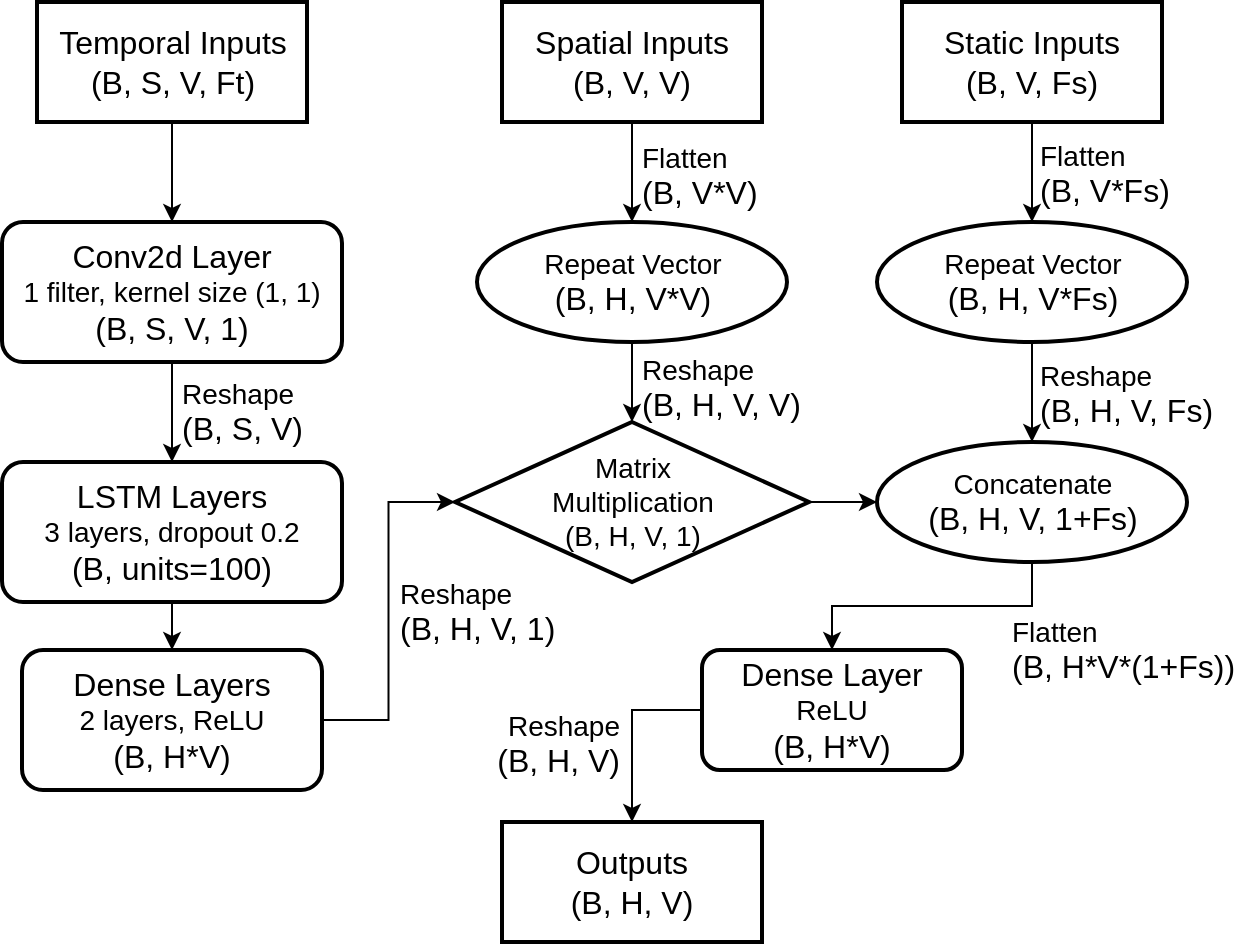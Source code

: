 <mxfile version="24.2.7" type="github">
  <diagram name="第 1 页" id="IR1yq7qya-Rb1jxSup0e">
    <mxGraphModel dx="985" dy="589" grid="1" gridSize="10" guides="1" tooltips="1" connect="1" arrows="1" fold="1" page="1" pageScale="1" pageWidth="1169" pageHeight="827" background="#FFFFFF" math="0" shadow="0">
      <root>
        <mxCell id="0" />
        <mxCell id="1" parent="0" />
        <mxCell id="V0Xll18p6qduPY6Gyocl-20" style="edgeStyle=orthogonalEdgeStyle;rounded=0;orthogonalLoop=1;jettySize=auto;html=1;entryX=0.5;entryY=0;entryDx=0;entryDy=0;" edge="1" parent="1" source="V0Xll18p6qduPY6Gyocl-3" target="V0Xll18p6qduPY6Gyocl-18">
          <mxGeometry relative="1" as="geometry" />
        </mxCell>
        <mxCell id="V0Xll18p6qduPY6Gyocl-3" value="&lt;div&gt;&lt;font size=&quot;3&quot;&gt;Spatial Inputs&lt;/font&gt;&lt;/div&gt;&lt;div&gt;&lt;font size=&quot;3&quot;&gt;(B, V, V)&lt;br&gt;&lt;/font&gt;&lt;/div&gt;" style="whiteSpace=wrap;html=1;strokeWidth=2;" vertex="1" parent="1">
          <mxGeometry x="430" y="90" width="130" height="60" as="geometry" />
        </mxCell>
        <mxCell id="V0Xll18p6qduPY6Gyocl-21" style="edgeStyle=orthogonalEdgeStyle;rounded=0;orthogonalLoop=1;jettySize=auto;html=1;entryX=0.5;entryY=0;entryDx=0;entryDy=0;" edge="1" parent="1" source="V0Xll18p6qduPY6Gyocl-4" target="V0Xll18p6qduPY6Gyocl-19">
          <mxGeometry relative="1" as="geometry" />
        </mxCell>
        <mxCell id="V0Xll18p6qduPY6Gyocl-4" value="&lt;div&gt;&lt;font size=&quot;3&quot;&gt;Static Inputs&lt;/font&gt;&lt;/div&gt;&lt;div&gt;&lt;font size=&quot;3&quot;&gt;(B, V, Fs)&lt;br&gt;&lt;/font&gt;&lt;/div&gt;" style="whiteSpace=wrap;html=1;strokeWidth=2;" vertex="1" parent="1">
          <mxGeometry x="630" y="90" width="130" height="60" as="geometry" />
        </mxCell>
        <mxCell id="V0Xll18p6qduPY6Gyocl-14" style="edgeStyle=orthogonalEdgeStyle;rounded=0;orthogonalLoop=1;jettySize=auto;html=1;entryX=0.5;entryY=0;entryDx=0;entryDy=0;" edge="1" parent="1" source="V0Xll18p6qduPY6Gyocl-6" target="V0Xll18p6qduPY6Gyocl-13">
          <mxGeometry relative="1" as="geometry" />
        </mxCell>
        <mxCell id="V0Xll18p6qduPY6Gyocl-6" value="&lt;div&gt;&lt;font size=&quot;3&quot;&gt;Conv2d Layer&lt;br&gt;&lt;/font&gt;&lt;/div&gt;&lt;div style=&quot;font-size: 14px;&quot;&gt;&lt;font style=&quot;font-size: 14px;&quot;&gt;1 filter, kernel size (1, 1)&lt;br&gt;&lt;/font&gt;&lt;/div&gt;&lt;div&gt;&lt;font size=&quot;3&quot;&gt;(B, S, V, 1)&lt;br&gt;&lt;/font&gt;&lt;/div&gt;" style="rounded=1;whiteSpace=wrap;html=1;strokeWidth=2;" vertex="1" parent="1">
          <mxGeometry x="180" y="200" width="170" height="70" as="geometry" />
        </mxCell>
        <mxCell id="V0Xll18p6qduPY6Gyocl-25" style="edgeStyle=orthogonalEdgeStyle;rounded=0;orthogonalLoop=1;jettySize=auto;html=1;entryX=0;entryY=0.5;entryDx=0;entryDy=0;" edge="1" parent="1" source="V0Xll18p6qduPY6Gyocl-9" target="V0Xll18p6qduPY6Gyocl-22">
          <mxGeometry relative="1" as="geometry" />
        </mxCell>
        <mxCell id="V0Xll18p6qduPY6Gyocl-9" value="&lt;div&gt;&lt;font size=&quot;3&quot;&gt;Dense Layers&lt;/font&gt;&lt;/div&gt;&lt;div style=&quot;font-size: 14px;&quot;&gt;&lt;font style=&quot;font-size: 14px;&quot;&gt;2 layers, ReLU&lt;br&gt;&lt;/font&gt;&lt;/div&gt;&lt;div&gt;&lt;font size=&quot;3&quot;&gt;(B, H*V)&lt;br&gt;&lt;/font&gt;&lt;/div&gt;" style="rounded=1;whiteSpace=wrap;html=1;strokeWidth=2;" vertex="1" parent="1">
          <mxGeometry x="190" y="414" width="150" height="70" as="geometry" />
        </mxCell>
        <mxCell id="V0Xll18p6qduPY6Gyocl-12" value="&lt;div align=&quot;left&quot;&gt;&lt;font style=&quot;font-size: 14px;&quot;&gt;Reshape&lt;font&gt;&lt;font&gt;&lt;br&gt;&lt;/font&gt;&lt;/font&gt;&lt;/font&gt;&lt;/div&gt;&lt;div align=&quot;left&quot;&gt;&lt;font size=&quot;3&quot;&gt;(B, S, V)&lt;br&gt;&lt;/font&gt;&lt;/div&gt;" style="text;html=1;align=left;verticalAlign=middle;whiteSpace=wrap;rounded=0;" vertex="1" parent="1">
          <mxGeometry x="268" y="270" width="70" height="50" as="geometry" />
        </mxCell>
        <mxCell id="V0Xll18p6qduPY6Gyocl-15" style="edgeStyle=orthogonalEdgeStyle;rounded=0;orthogonalLoop=1;jettySize=auto;html=1;entryX=0.5;entryY=0;entryDx=0;entryDy=0;" edge="1" parent="1" source="V0Xll18p6qduPY6Gyocl-13" target="V0Xll18p6qduPY6Gyocl-9">
          <mxGeometry relative="1" as="geometry" />
        </mxCell>
        <mxCell id="V0Xll18p6qduPY6Gyocl-13" value="&lt;div&gt;&lt;font size=&quot;3&quot;&gt;LSTM Layers&lt;/font&gt;&lt;/div&gt;&lt;div style=&quot;font-size: 14px;&quot;&gt;&lt;font style=&quot;font-size: 14px;&quot;&gt;3 layers, dropout 0.2&lt;br&gt;&lt;/font&gt;&lt;/div&gt;&lt;div&gt;&lt;font size=&quot;3&quot;&gt;(B, units=100)&lt;br&gt;&lt;/font&gt;&lt;/div&gt;" style="rounded=1;whiteSpace=wrap;html=1;strokeWidth=2;" vertex="1" parent="1">
          <mxGeometry x="180" y="320" width="170" height="70" as="geometry" />
        </mxCell>
        <mxCell id="V0Xll18p6qduPY6Gyocl-26" style="edgeStyle=orthogonalEdgeStyle;rounded=0;orthogonalLoop=1;jettySize=auto;html=1;entryX=0.5;entryY=0;entryDx=0;entryDy=0;" edge="1" parent="1" source="V0Xll18p6qduPY6Gyocl-18" target="V0Xll18p6qduPY6Gyocl-22">
          <mxGeometry relative="1" as="geometry" />
        </mxCell>
        <mxCell id="V0Xll18p6qduPY6Gyocl-18" value="&lt;div&gt;&lt;font style=&quot;font-size: 14px;&quot;&gt;Repeat Vector&lt;/font&gt;&lt;/div&gt;&lt;div&gt;&lt;font size=&quot;3&quot;&gt;(B, H, V*V)&lt;/font&gt;&lt;br&gt;&lt;/div&gt;" style="ellipse;whiteSpace=wrap;html=1;strokeWidth=2;" vertex="1" parent="1">
          <mxGeometry x="417.5" y="200" width="155" height="60" as="geometry" />
        </mxCell>
        <mxCell id="V0Xll18p6qduPY6Gyocl-33" style="edgeStyle=orthogonalEdgeStyle;rounded=0;orthogonalLoop=1;jettySize=auto;html=1;entryX=0.5;entryY=0;entryDx=0;entryDy=0;" edge="1" parent="1" source="V0Xll18p6qduPY6Gyocl-19" target="V0Xll18p6qduPY6Gyocl-31">
          <mxGeometry relative="1" as="geometry" />
        </mxCell>
        <mxCell id="V0Xll18p6qduPY6Gyocl-19" value="&lt;div&gt;&lt;font style=&quot;font-size: 14px;&quot;&gt;Repeat Vector&lt;/font&gt;&lt;/div&gt;&lt;div&gt;&lt;font size=&quot;3&quot;&gt;(B, H, V*Fs)&lt;/font&gt;&lt;br&gt;&lt;/div&gt;" style="ellipse;whiteSpace=wrap;html=1;strokeWidth=2;" vertex="1" parent="1">
          <mxGeometry x="617.5" y="200" width="155" height="60" as="geometry" />
        </mxCell>
        <mxCell id="V0Xll18p6qduPY6Gyocl-32" style="edgeStyle=orthogonalEdgeStyle;rounded=0;orthogonalLoop=1;jettySize=auto;html=1;entryX=0;entryY=0.5;entryDx=0;entryDy=0;" edge="1" parent="1" source="V0Xll18p6qduPY6Gyocl-22" target="V0Xll18p6qduPY6Gyocl-31">
          <mxGeometry relative="1" as="geometry" />
        </mxCell>
        <mxCell id="V0Xll18p6qduPY6Gyocl-22" value="&lt;div&gt;&lt;font style=&quot;font-size: 14px;&quot;&gt;Matrix&lt;/font&gt;&lt;/div&gt;&lt;div&gt;&lt;font style=&quot;font-size: 14px;&quot;&gt;Multiplication&lt;/font&gt;&lt;/div&gt;&lt;div&gt;&lt;font style=&quot;font-size: 14px;&quot;&gt;(B, H, V, 1)&lt;br&gt;&lt;/font&gt;&lt;/div&gt;" style="rhombus;whiteSpace=wrap;html=1;strokeWidth=2;" vertex="1" parent="1">
          <mxGeometry x="406.5" y="300" width="177" height="80" as="geometry" />
        </mxCell>
        <mxCell id="V0Xll18p6qduPY6Gyocl-27" value="&lt;div align=&quot;left&quot;&gt;&lt;font style=&quot;font-size: 14px;&quot;&gt;Reshape&lt;font&gt;&lt;font&gt;&lt;br&gt;&lt;/font&gt;&lt;/font&gt;&lt;/font&gt;&lt;/div&gt;&lt;div align=&quot;left&quot;&gt;&lt;font size=&quot;3&quot;&gt;(B, H, V, 1)&lt;br&gt;&lt;/font&gt;&lt;/div&gt;" style="text;html=1;align=left;verticalAlign=middle;whiteSpace=wrap;rounded=0;" vertex="1" parent="1">
          <mxGeometry x="377" y="370" width="80" height="50" as="geometry" />
        </mxCell>
        <mxCell id="V0Xll18p6qduPY6Gyocl-28" value="&lt;div align=&quot;left&quot;&gt;&lt;font style=&quot;font-size: 14px;&quot;&gt;Flatten&lt;font&gt;&lt;font&gt;&lt;br&gt;&lt;/font&gt;&lt;/font&gt;&lt;/font&gt;&lt;/div&gt;&lt;div align=&quot;left&quot;&gt;&lt;font size=&quot;3&quot;&gt;(B, V*V)&lt;br&gt;&lt;/font&gt;&lt;/div&gt;" style="text;html=1;align=left;verticalAlign=middle;whiteSpace=wrap;rounded=0;" vertex="1" parent="1">
          <mxGeometry x="497.5" y="152" width="70" height="50" as="geometry" />
        </mxCell>
        <mxCell id="V0Xll18p6qduPY6Gyocl-29" value="&lt;div align=&quot;left&quot;&gt;&lt;font style=&quot;font-size: 14px;&quot;&gt;Reshape&lt;font&gt;&lt;font&gt;&lt;br&gt;&lt;/font&gt;&lt;/font&gt;&lt;/font&gt;&lt;/div&gt;&lt;div align=&quot;left&quot;&gt;&lt;font size=&quot;3&quot;&gt;(B, H, V, V)&lt;br&gt;&lt;/font&gt;&lt;/div&gt;" style="text;html=1;align=left;verticalAlign=middle;whiteSpace=wrap;rounded=0;" vertex="1" parent="1">
          <mxGeometry x="497.5" y="258" width="82.5" height="50" as="geometry" />
        </mxCell>
        <mxCell id="V0Xll18p6qduPY6Gyocl-30" value="&lt;div align=&quot;left&quot;&gt;&lt;font style=&quot;font-size: 14px;&quot;&gt;Flatten&lt;font&gt;&lt;font&gt;&lt;br&gt;&lt;/font&gt;&lt;/font&gt;&lt;/font&gt;&lt;/div&gt;&lt;div align=&quot;left&quot;&gt;&lt;font size=&quot;3&quot;&gt;(B, V*Fs)&lt;br&gt;&lt;/font&gt;&lt;/div&gt;" style="text;html=1;align=left;verticalAlign=middle;whiteSpace=wrap;rounded=0;" vertex="1" parent="1">
          <mxGeometry x="697" y="151" width="70" height="50" as="geometry" />
        </mxCell>
        <mxCell id="V0Xll18p6qduPY6Gyocl-36" style="edgeStyle=orthogonalEdgeStyle;rounded=0;orthogonalLoop=1;jettySize=auto;html=1;entryX=0.5;entryY=0;entryDx=0;entryDy=0;" edge="1" parent="1" source="V0Xll18p6qduPY6Gyocl-31" target="V0Xll18p6qduPY6Gyocl-35">
          <mxGeometry relative="1" as="geometry" />
        </mxCell>
        <mxCell id="V0Xll18p6qduPY6Gyocl-31" value="&lt;div&gt;&lt;font style=&quot;font-size: 14px;&quot;&gt;Concatenate&lt;/font&gt;&lt;/div&gt;&lt;div&gt;&lt;font size=&quot;3&quot;&gt;(B, H, V, 1+Fs)&lt;/font&gt;&lt;br&gt;&lt;/div&gt;" style="ellipse;whiteSpace=wrap;html=1;strokeWidth=2;" vertex="1" parent="1">
          <mxGeometry x="617.5" y="310" width="155" height="60" as="geometry" />
        </mxCell>
        <mxCell id="V0Xll18p6qduPY6Gyocl-34" value="&lt;div align=&quot;left&quot;&gt;&lt;font style=&quot;font-size: 14px;&quot;&gt;Reshape&lt;font&gt;&lt;font&gt;&lt;br&gt;&lt;/font&gt;&lt;/font&gt;&lt;/font&gt;&lt;/div&gt;&lt;div align=&quot;left&quot;&gt;&lt;font size=&quot;3&quot;&gt;(B, H, V, Fs)&lt;br&gt;&lt;/font&gt;&lt;/div&gt;" style="text;html=1;align=left;verticalAlign=middle;whiteSpace=wrap;rounded=0;" vertex="1" parent="1">
          <mxGeometry x="697" y="261" width="94" height="50" as="geometry" />
        </mxCell>
        <mxCell id="V0Xll18p6qduPY6Gyocl-39" style="edgeStyle=orthogonalEdgeStyle;rounded=0;orthogonalLoop=1;jettySize=auto;html=1;entryX=0.5;entryY=0;entryDx=0;entryDy=0;exitX=0;exitY=0.5;exitDx=0;exitDy=0;" edge="1" parent="1" source="V0Xll18p6qduPY6Gyocl-35" target="V0Xll18p6qduPY6Gyocl-38">
          <mxGeometry relative="1" as="geometry" />
        </mxCell>
        <mxCell id="V0Xll18p6qduPY6Gyocl-35" value="&lt;div&gt;&lt;font size=&quot;3&quot;&gt;Dense Layer&lt;/font&gt;&lt;/div&gt;&lt;div style=&quot;font-size: 14px;&quot;&gt;&lt;font style=&quot;font-size: 14px;&quot;&gt;ReLU&lt;br&gt;&lt;/font&gt;&lt;/div&gt;&lt;div&gt;&lt;font size=&quot;3&quot;&gt;(B, H*V)&lt;br&gt;&lt;/font&gt;&lt;/div&gt;" style="rounded=1;whiteSpace=wrap;html=1;strokeWidth=2;" vertex="1" parent="1">
          <mxGeometry x="530" y="414" width="130" height="60" as="geometry" />
        </mxCell>
        <mxCell id="V0Xll18p6qduPY6Gyocl-37" value="&lt;div align=&quot;left&quot;&gt;&lt;font style=&quot;font-size: 14px;&quot;&gt;Flatten&lt;font&gt;&lt;font&gt;&lt;br&gt;&lt;/font&gt;&lt;/font&gt;&lt;/font&gt;&lt;/div&gt;&lt;div align=&quot;left&quot;&gt;&lt;font size=&quot;3&quot;&gt;(B, H*V*(1+Fs))&lt;br&gt;&lt;/font&gt;&lt;/div&gt;" style="text;html=1;align=left;verticalAlign=middle;whiteSpace=wrap;rounded=0;" vertex="1" parent="1">
          <mxGeometry x="682.5" y="389" width="123" height="50" as="geometry" />
        </mxCell>
        <mxCell id="V0Xll18p6qduPY6Gyocl-38" value="&lt;div&gt;&lt;font size=&quot;3&quot;&gt;Outputs&lt;/font&gt;&lt;/div&gt;&lt;div&gt;&lt;font size=&quot;3&quot;&gt;(B, H, V)&lt;br&gt;&lt;/font&gt;&lt;/div&gt;" style="whiteSpace=wrap;html=1;strokeWidth=2;" vertex="1" parent="1">
          <mxGeometry x="430" y="500" width="130" height="60" as="geometry" />
        </mxCell>
        <mxCell id="V0Xll18p6qduPY6Gyocl-40" value="&lt;div align=&quot;right&quot;&gt;&lt;font style=&quot;font-size: 14px;&quot;&gt;Reshape&lt;font&gt;&lt;font&gt;&lt;br&gt;&lt;/font&gt;&lt;/font&gt;&lt;/font&gt;&lt;/div&gt;&lt;div align=&quot;right&quot;&gt;&lt;font size=&quot;3&quot;&gt;(B, H, V)&lt;br&gt;&lt;/font&gt;&lt;/div&gt;" style="text;html=1;align=right;verticalAlign=middle;whiteSpace=wrap;rounded=0;" vertex="1" parent="1">
          <mxGeometry x="410.5" y="436" width="80" height="50" as="geometry" />
        </mxCell>
        <mxCell id="V0Xll18p6qduPY6Gyocl-45" style="edgeStyle=orthogonalEdgeStyle;rounded=0;orthogonalLoop=1;jettySize=auto;html=1;entryX=0.5;entryY=0;entryDx=0;entryDy=0;" edge="1" parent="1" source="V0Xll18p6qduPY6Gyocl-43" target="V0Xll18p6qduPY6Gyocl-6">
          <mxGeometry relative="1" as="geometry" />
        </mxCell>
        <mxCell id="V0Xll18p6qduPY6Gyocl-43" value="&lt;div&gt;&lt;font size=&quot;3&quot;&gt;Temporal Inputs&lt;/font&gt;&lt;/div&gt;&lt;div&gt;&lt;font size=&quot;3&quot;&gt;(B, S, V, Ft)&lt;br&gt;&lt;/font&gt;&lt;/div&gt;" style="rounded=0;whiteSpace=wrap;html=1;strokeWidth=2;" vertex="1" parent="1">
          <mxGeometry x="197.5" y="90" width="135" height="60" as="geometry" />
        </mxCell>
      </root>
    </mxGraphModel>
  </diagram>
</mxfile>

